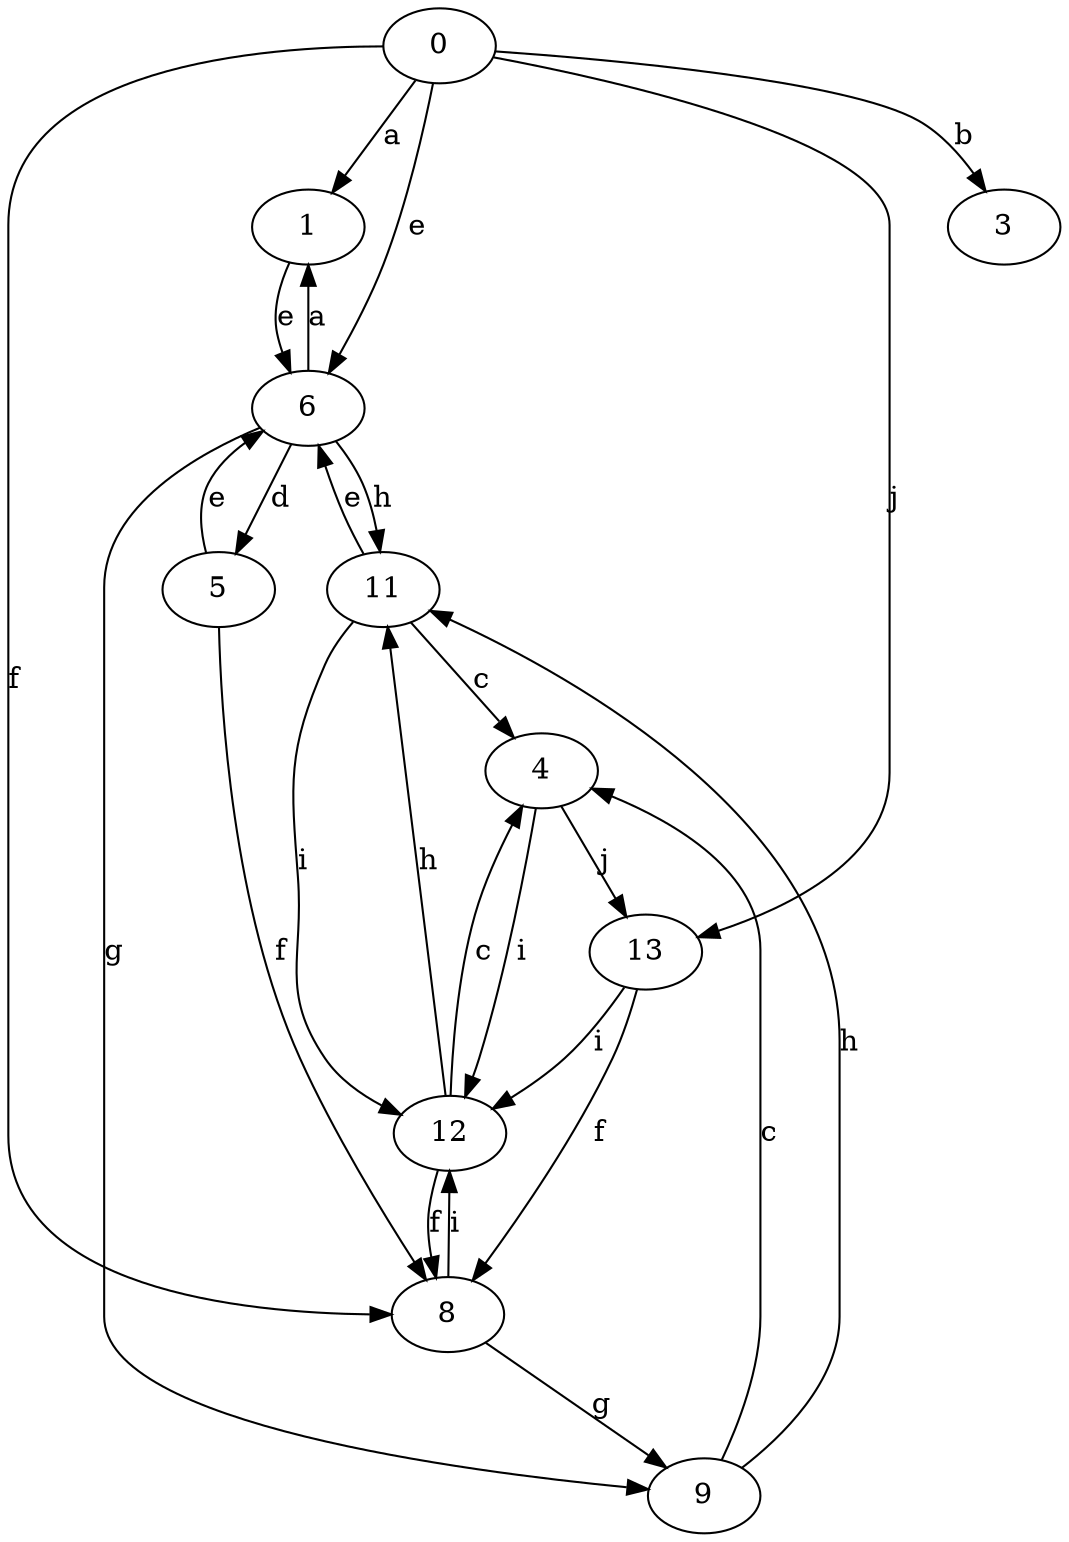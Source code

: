 strict digraph  {
0;
1;
3;
4;
5;
6;
8;
9;
11;
12;
13;
0 -> 1  [label=a];
0 -> 3  [label=b];
0 -> 6  [label=e];
0 -> 8  [label=f];
0 -> 13  [label=j];
1 -> 6  [label=e];
4 -> 12  [label=i];
4 -> 13  [label=j];
5 -> 6  [label=e];
5 -> 8  [label=f];
6 -> 1  [label=a];
6 -> 5  [label=d];
6 -> 9  [label=g];
6 -> 11  [label=h];
8 -> 9  [label=g];
8 -> 12  [label=i];
9 -> 4  [label=c];
9 -> 11  [label=h];
11 -> 4  [label=c];
11 -> 6  [label=e];
11 -> 12  [label=i];
12 -> 4  [label=c];
12 -> 8  [label=f];
12 -> 11  [label=h];
13 -> 8  [label=f];
13 -> 12  [label=i];
}
